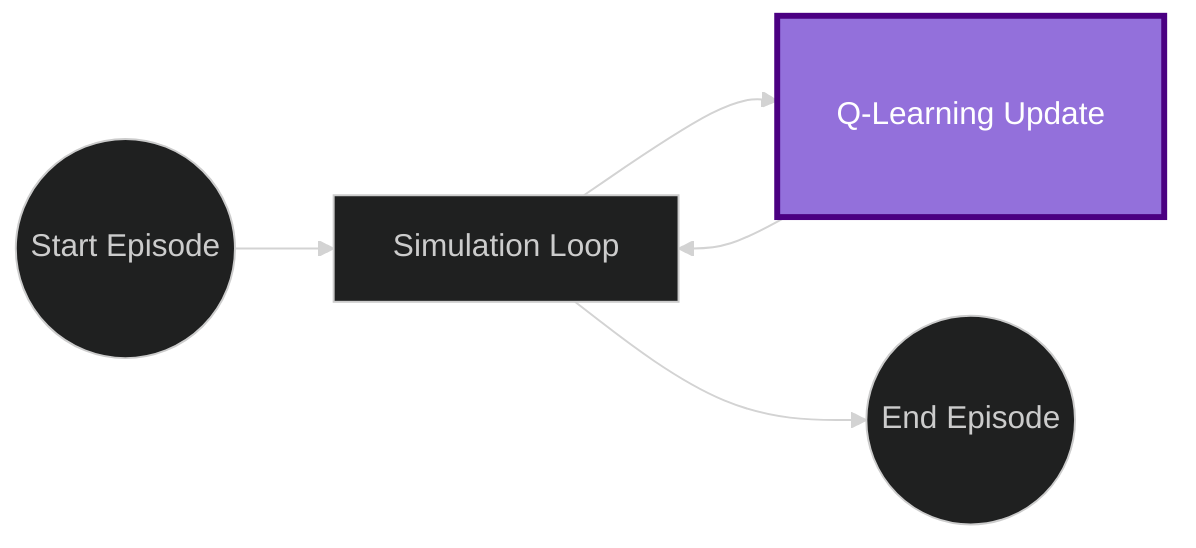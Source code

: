 %%{init:{
  "theme":"dark",
  "themeVariables":{
    "primaryColor":"#4B0082",
    "secondaryColor":"#6A0DAD",
    "edgeLabelBackground":"#301934",
    "fontFamily":"Arial"
  }
}}%%
flowchart LR
  Start((Start Episode))
  Sim[Simulation Loop]
  QU[Q-Learning Update]
  End((End Episode))

  Start --> Sim
  Sim --> QU --> Sim
  Sim --> End

  class QU standout2
  classDef standout2 fill:#9370DB,stroke:#4B0082,stroke-width:3px,color:#ffffff,font-size:16px,padding:8px
